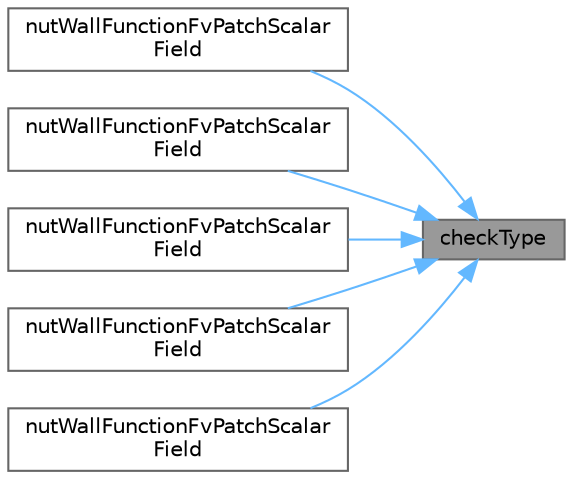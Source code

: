 digraph "checkType"
{
 // LATEX_PDF_SIZE
  bgcolor="transparent";
  edge [fontname=Helvetica,fontsize=10,labelfontname=Helvetica,labelfontsize=10];
  node [fontname=Helvetica,fontsize=10,shape=box,height=0.2,width=0.4];
  rankdir="RL";
  Node1 [id="Node000001",label="checkType",height=0.2,width=0.4,color="gray40", fillcolor="grey60", style="filled", fontcolor="black",tooltip=" "];
  Node1 -> Node2 [id="edge1_Node000001_Node000002",dir="back",color="steelblue1",style="solid",tooltip=" "];
  Node2 [id="Node000002",label="nutWallFunctionFvPatchScalar\lField",height=0.2,width=0.4,color="grey40", fillcolor="white", style="filled",URL="$classFoam_1_1nutWallFunctionFvPatchScalarField.html#ae4dd76feef71b92f45c5a4d9d6159d88",tooltip=" "];
  Node1 -> Node3 [id="edge2_Node000001_Node000003",dir="back",color="steelblue1",style="solid",tooltip=" "];
  Node3 [id="Node000003",label="nutWallFunctionFvPatchScalar\lField",height=0.2,width=0.4,color="grey40", fillcolor="white", style="filled",URL="$classFoam_1_1nutWallFunctionFvPatchScalarField.html#a3124ac43a06fe52f3260961864d68d39",tooltip=" "];
  Node1 -> Node4 [id="edge3_Node000001_Node000004",dir="back",color="steelblue1",style="solid",tooltip=" "];
  Node4 [id="Node000004",label="nutWallFunctionFvPatchScalar\lField",height=0.2,width=0.4,color="grey40", fillcolor="white", style="filled",URL="$classFoam_1_1nutWallFunctionFvPatchScalarField.html#a40a027720f8bf3d91e787783e7991d60",tooltip=" "];
  Node1 -> Node5 [id="edge4_Node000001_Node000005",dir="back",color="steelblue1",style="solid",tooltip=" "];
  Node5 [id="Node000005",label="nutWallFunctionFvPatchScalar\lField",height=0.2,width=0.4,color="grey40", fillcolor="white", style="filled",URL="$classFoam_1_1nutWallFunctionFvPatchScalarField.html#ad39264e5f2cc72e6026c72ad584d5429",tooltip=" "];
  Node1 -> Node6 [id="edge5_Node000001_Node000006",dir="back",color="steelblue1",style="solid",tooltip=" "];
  Node6 [id="Node000006",label="nutWallFunctionFvPatchScalar\lField",height=0.2,width=0.4,color="grey40", fillcolor="white", style="filled",URL="$classFoam_1_1nutWallFunctionFvPatchScalarField.html#afafd04ea58829f70fe5911da515770db",tooltip=" "];
}
